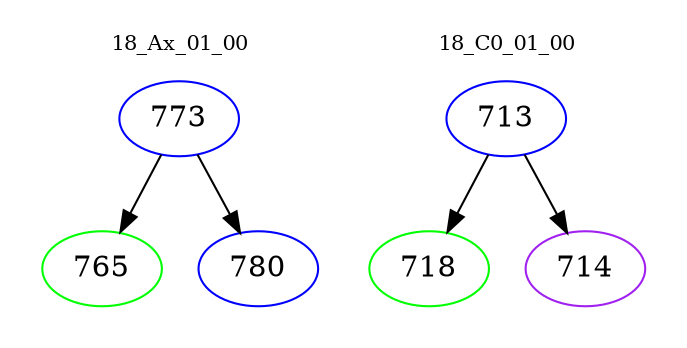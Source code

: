 digraph{
subgraph cluster_0 {
color = white
label = "18_Ax_01_00";
fontsize=10;
T0_773 [label="773", color="blue"]
T0_773 -> T0_765 [color="black"]
T0_765 [label="765", color="green"]
T0_773 -> T0_780 [color="black"]
T0_780 [label="780", color="blue"]
}
subgraph cluster_1 {
color = white
label = "18_C0_01_00";
fontsize=10;
T1_713 [label="713", color="blue"]
T1_713 -> T1_718 [color="black"]
T1_718 [label="718", color="green"]
T1_713 -> T1_714 [color="black"]
T1_714 [label="714", color="purple"]
}
}
